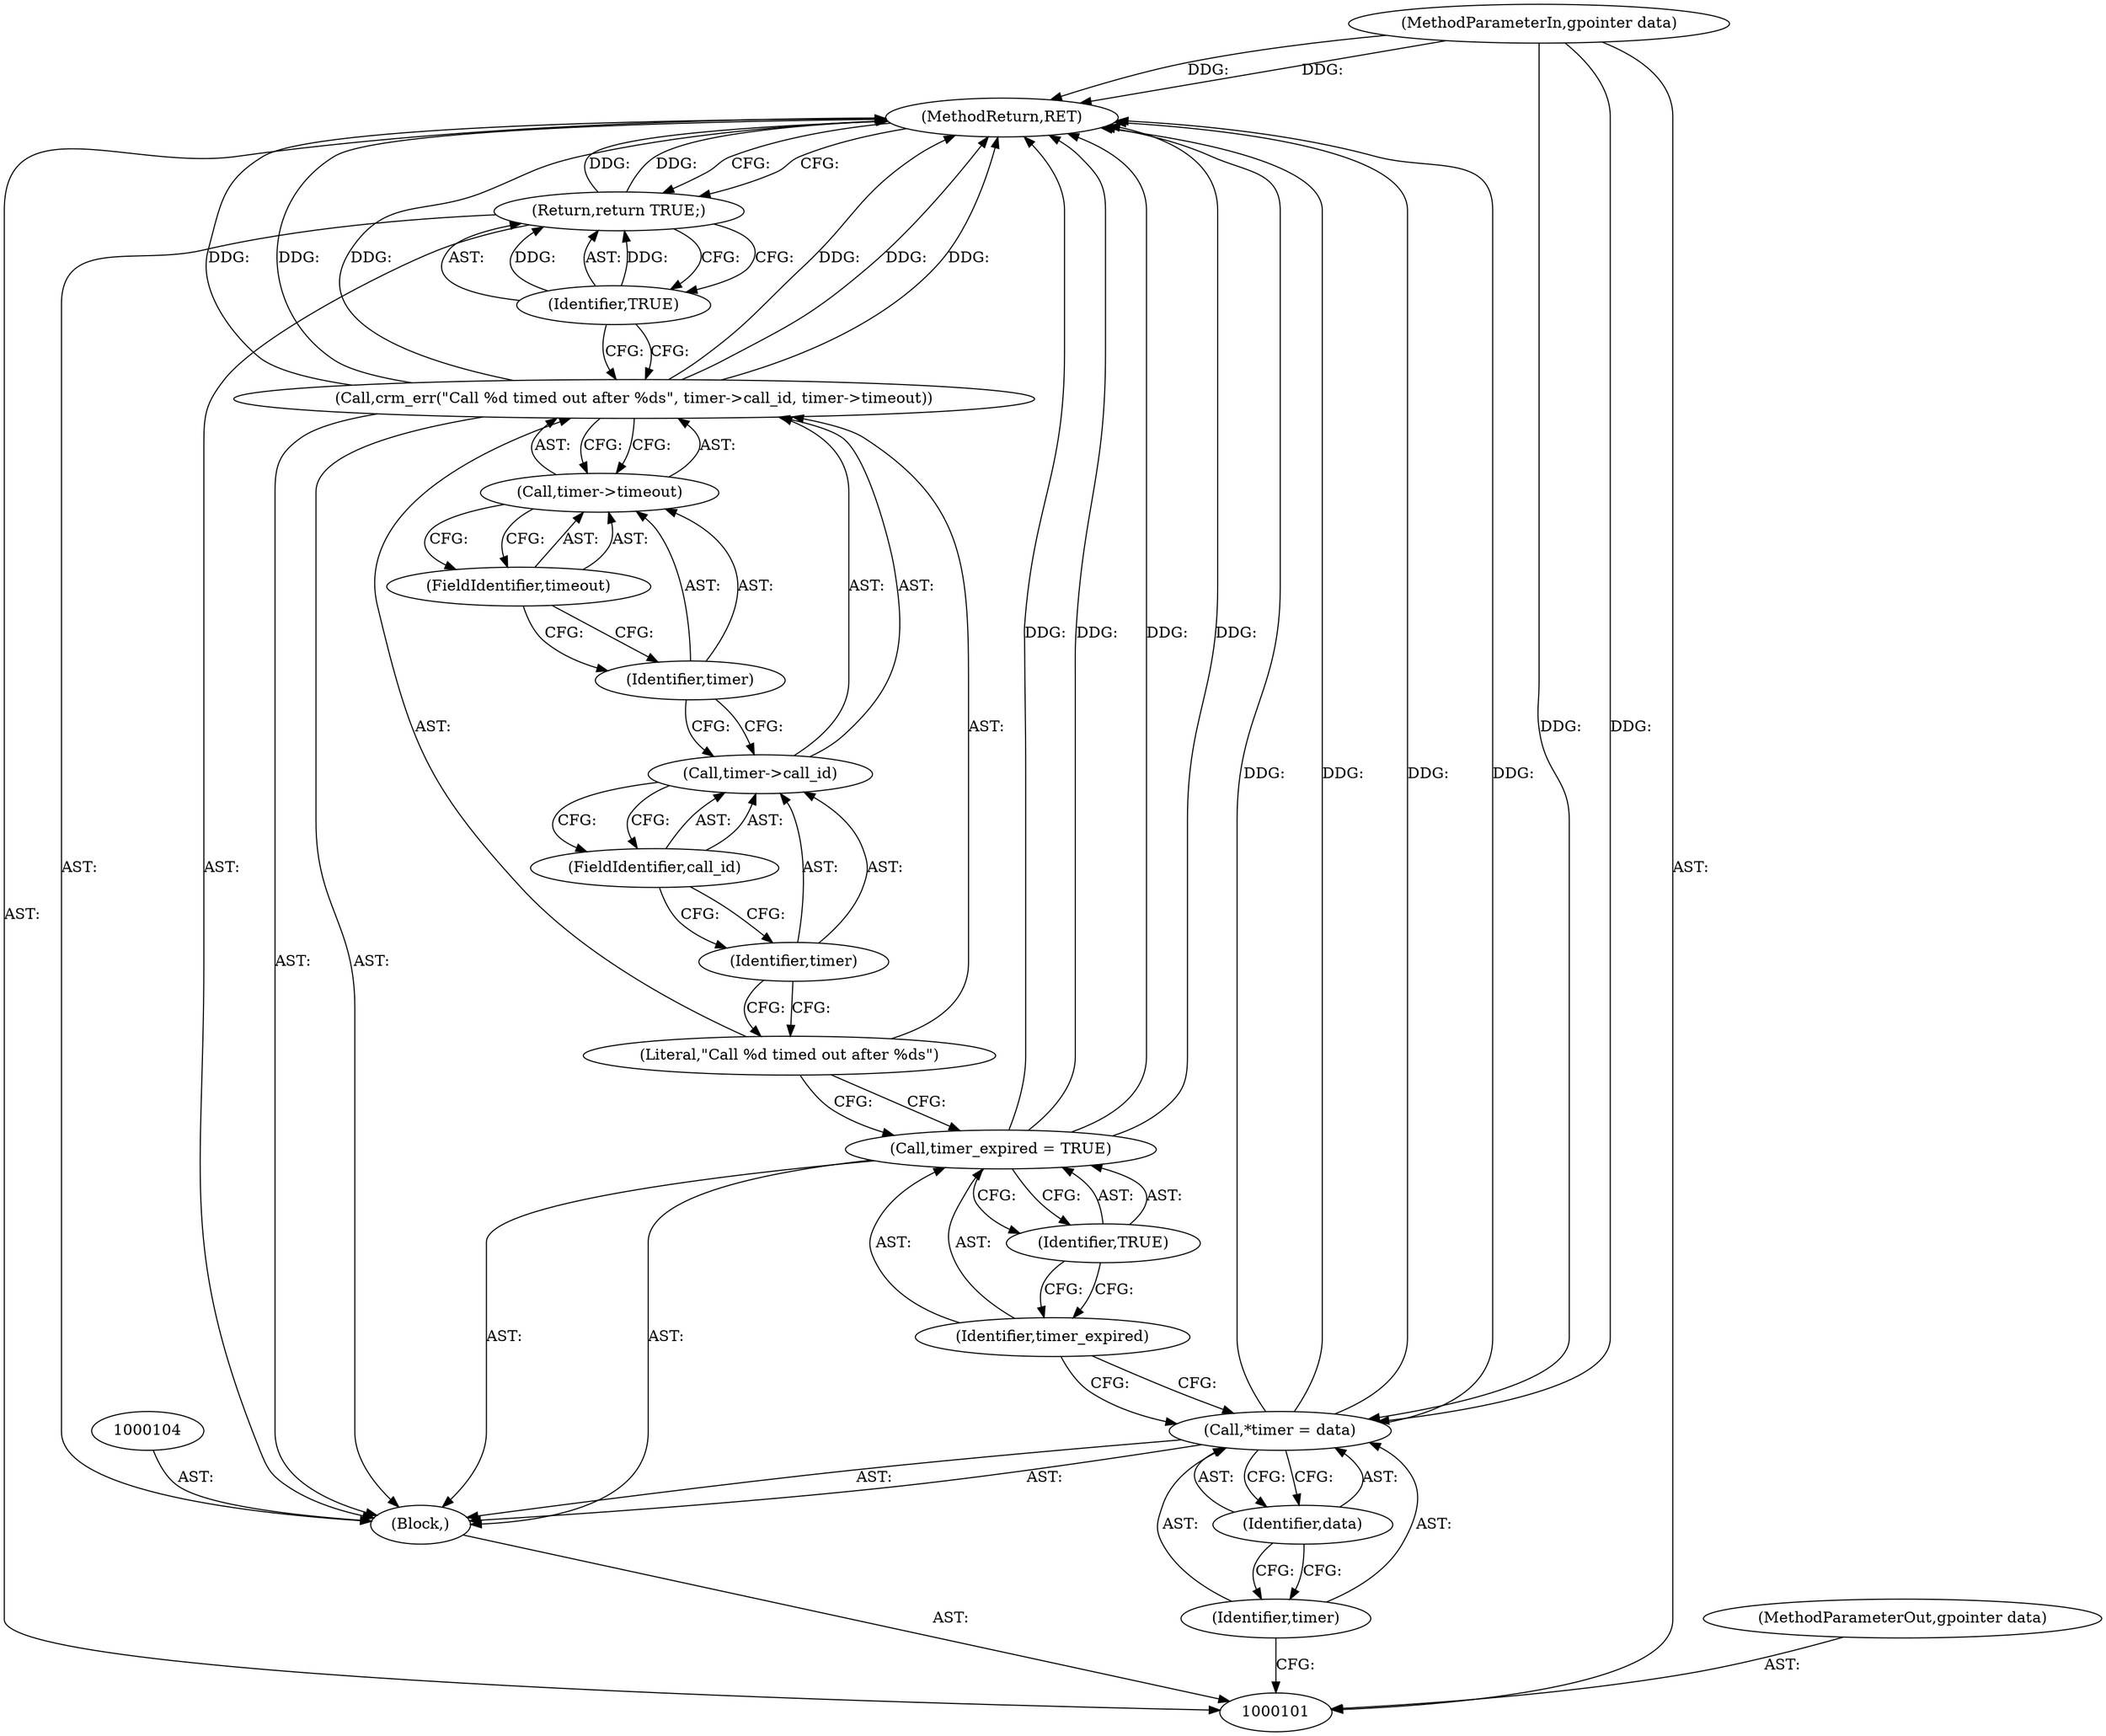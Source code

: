 digraph "1_pacemaker_564f7cc2a51dcd2f28ab12a13394f31be5aa3c93_8" {
"1000121" [label="(MethodReturn,RET)"];
"1000102" [label="(MethodParameterIn,gpointer data)"];
"1000145" [label="(MethodParameterOut,gpointer data)"];
"1000103" [label="(Block,)"];
"1000105" [label="(Call,*timer = data)"];
"1000106" [label="(Identifier,timer)"];
"1000107" [label="(Identifier,data)"];
"1000110" [label="(Identifier,TRUE)"];
"1000108" [label="(Call,timer_expired = TRUE)"];
"1000109" [label="(Identifier,timer_expired)"];
"1000112" [label="(Literal,\"Call %d timed out after %ds\")"];
"1000111" [label="(Call,crm_err(\"Call %d timed out after %ds\", timer->call_id, timer->timeout))"];
"1000113" [label="(Call,timer->call_id)"];
"1000114" [label="(Identifier,timer)"];
"1000115" [label="(FieldIdentifier,call_id)"];
"1000116" [label="(Call,timer->timeout)"];
"1000117" [label="(Identifier,timer)"];
"1000118" [label="(FieldIdentifier,timeout)"];
"1000120" [label="(Identifier,TRUE)"];
"1000119" [label="(Return,return TRUE;)"];
"1000121" -> "1000101"  [label="AST: "];
"1000121" -> "1000119"  [label="CFG: "];
"1000105" -> "1000121"  [label="DDG: "];
"1000105" -> "1000121"  [label="DDG: "];
"1000102" -> "1000121"  [label="DDG: "];
"1000111" -> "1000121"  [label="DDG: "];
"1000111" -> "1000121"  [label="DDG: "];
"1000111" -> "1000121"  [label="DDG: "];
"1000108" -> "1000121"  [label="DDG: "];
"1000108" -> "1000121"  [label="DDG: "];
"1000119" -> "1000121"  [label="DDG: "];
"1000102" -> "1000101"  [label="AST: "];
"1000102" -> "1000121"  [label="DDG: "];
"1000102" -> "1000105"  [label="DDG: "];
"1000145" -> "1000101"  [label="AST: "];
"1000103" -> "1000101"  [label="AST: "];
"1000104" -> "1000103"  [label="AST: "];
"1000105" -> "1000103"  [label="AST: "];
"1000108" -> "1000103"  [label="AST: "];
"1000111" -> "1000103"  [label="AST: "];
"1000119" -> "1000103"  [label="AST: "];
"1000105" -> "1000103"  [label="AST: "];
"1000105" -> "1000107"  [label="CFG: "];
"1000106" -> "1000105"  [label="AST: "];
"1000107" -> "1000105"  [label="AST: "];
"1000109" -> "1000105"  [label="CFG: "];
"1000105" -> "1000121"  [label="DDG: "];
"1000105" -> "1000121"  [label="DDG: "];
"1000102" -> "1000105"  [label="DDG: "];
"1000106" -> "1000105"  [label="AST: "];
"1000106" -> "1000101"  [label="CFG: "];
"1000107" -> "1000106"  [label="CFG: "];
"1000107" -> "1000105"  [label="AST: "];
"1000107" -> "1000106"  [label="CFG: "];
"1000105" -> "1000107"  [label="CFG: "];
"1000110" -> "1000108"  [label="AST: "];
"1000110" -> "1000109"  [label="CFG: "];
"1000108" -> "1000110"  [label="CFG: "];
"1000108" -> "1000103"  [label="AST: "];
"1000108" -> "1000110"  [label="CFG: "];
"1000109" -> "1000108"  [label="AST: "];
"1000110" -> "1000108"  [label="AST: "];
"1000112" -> "1000108"  [label="CFG: "];
"1000108" -> "1000121"  [label="DDG: "];
"1000108" -> "1000121"  [label="DDG: "];
"1000109" -> "1000108"  [label="AST: "];
"1000109" -> "1000105"  [label="CFG: "];
"1000110" -> "1000109"  [label="CFG: "];
"1000112" -> "1000111"  [label="AST: "];
"1000112" -> "1000108"  [label="CFG: "];
"1000114" -> "1000112"  [label="CFG: "];
"1000111" -> "1000103"  [label="AST: "];
"1000111" -> "1000116"  [label="CFG: "];
"1000112" -> "1000111"  [label="AST: "];
"1000113" -> "1000111"  [label="AST: "];
"1000116" -> "1000111"  [label="AST: "];
"1000120" -> "1000111"  [label="CFG: "];
"1000111" -> "1000121"  [label="DDG: "];
"1000111" -> "1000121"  [label="DDG: "];
"1000111" -> "1000121"  [label="DDG: "];
"1000113" -> "1000111"  [label="AST: "];
"1000113" -> "1000115"  [label="CFG: "];
"1000114" -> "1000113"  [label="AST: "];
"1000115" -> "1000113"  [label="AST: "];
"1000117" -> "1000113"  [label="CFG: "];
"1000114" -> "1000113"  [label="AST: "];
"1000114" -> "1000112"  [label="CFG: "];
"1000115" -> "1000114"  [label="CFG: "];
"1000115" -> "1000113"  [label="AST: "];
"1000115" -> "1000114"  [label="CFG: "];
"1000113" -> "1000115"  [label="CFG: "];
"1000116" -> "1000111"  [label="AST: "];
"1000116" -> "1000118"  [label="CFG: "];
"1000117" -> "1000116"  [label="AST: "];
"1000118" -> "1000116"  [label="AST: "];
"1000111" -> "1000116"  [label="CFG: "];
"1000117" -> "1000116"  [label="AST: "];
"1000117" -> "1000113"  [label="CFG: "];
"1000118" -> "1000117"  [label="CFG: "];
"1000118" -> "1000116"  [label="AST: "];
"1000118" -> "1000117"  [label="CFG: "];
"1000116" -> "1000118"  [label="CFG: "];
"1000120" -> "1000119"  [label="AST: "];
"1000120" -> "1000111"  [label="CFG: "];
"1000119" -> "1000120"  [label="CFG: "];
"1000120" -> "1000119"  [label="DDG: "];
"1000119" -> "1000103"  [label="AST: "];
"1000119" -> "1000120"  [label="CFG: "];
"1000120" -> "1000119"  [label="AST: "];
"1000121" -> "1000119"  [label="CFG: "];
"1000119" -> "1000121"  [label="DDG: "];
"1000120" -> "1000119"  [label="DDG: "];
}
